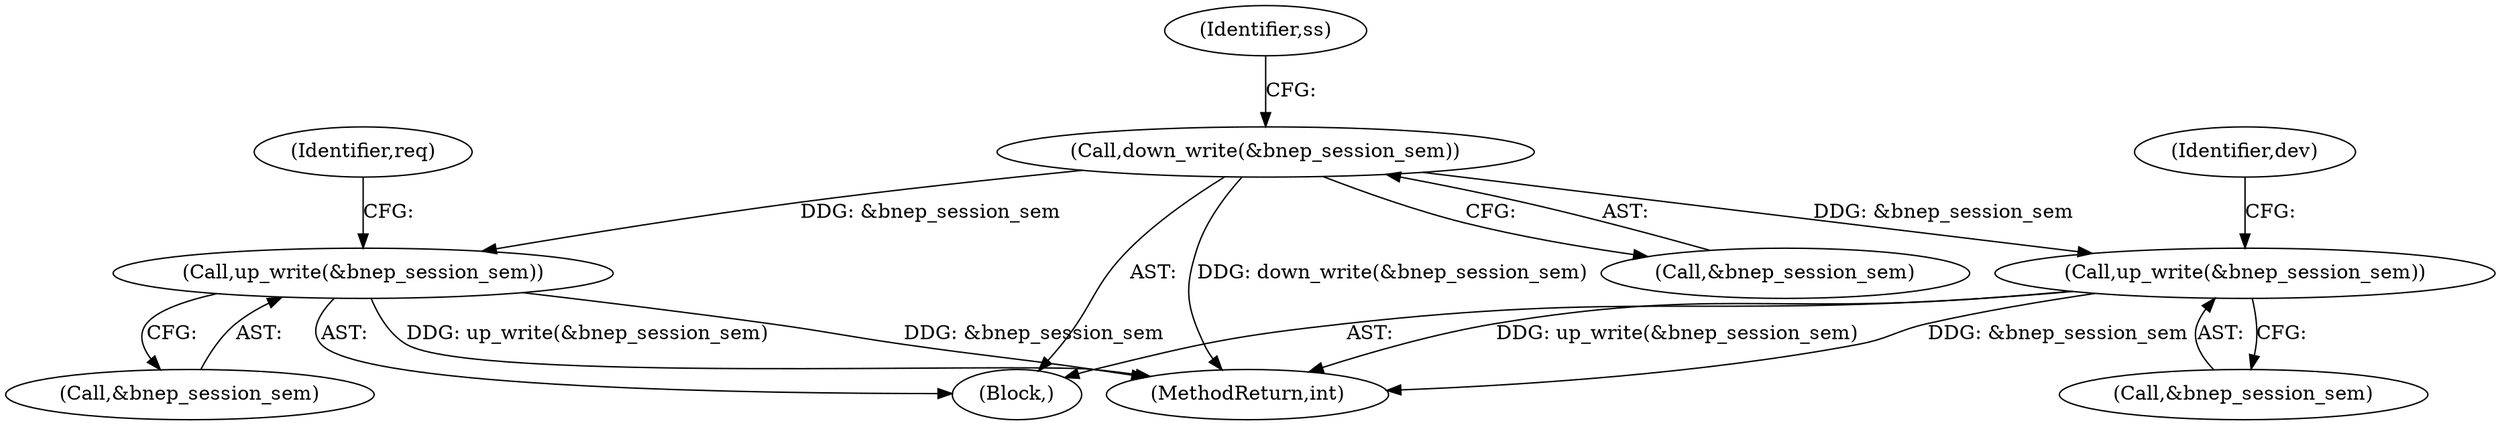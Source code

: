 digraph "0_linux_71bb99a02b32b4cc4265118e85f6035ca72923f0@API" {
"1000172" [label="(Call,down_write(&bnep_session_sem))"];
"1000316" [label="(Call,up_write(&bnep_session_sem))"];
"1000329" [label="(Call,up_write(&bnep_session_sem))"];
"1000329" [label="(Call,up_write(&bnep_session_sem))"];
"1000321" [label="(Identifier,req)"];
"1000330" [label="(Call,&bnep_session_sem)"];
"1000173" [label="(Call,&bnep_session_sem)"];
"1000172" [label="(Call,down_write(&bnep_session_sem))"];
"1000333" [label="(Identifier,dev)"];
"1000108" [label="(Block,)"];
"1000176" [label="(Identifier,ss)"];
"1000317" [label="(Call,&bnep_session_sem)"];
"1000316" [label="(Call,up_write(&bnep_session_sem))"];
"1000336" [label="(MethodReturn,int)"];
"1000172" -> "1000108"  [label="AST: "];
"1000172" -> "1000173"  [label="CFG: "];
"1000173" -> "1000172"  [label="AST: "];
"1000176" -> "1000172"  [label="CFG: "];
"1000172" -> "1000336"  [label="DDG: down_write(&bnep_session_sem)"];
"1000172" -> "1000316"  [label="DDG: &bnep_session_sem"];
"1000172" -> "1000329"  [label="DDG: &bnep_session_sem"];
"1000316" -> "1000108"  [label="AST: "];
"1000316" -> "1000317"  [label="CFG: "];
"1000317" -> "1000316"  [label="AST: "];
"1000321" -> "1000316"  [label="CFG: "];
"1000316" -> "1000336"  [label="DDG: up_write(&bnep_session_sem)"];
"1000316" -> "1000336"  [label="DDG: &bnep_session_sem"];
"1000329" -> "1000108"  [label="AST: "];
"1000329" -> "1000330"  [label="CFG: "];
"1000330" -> "1000329"  [label="AST: "];
"1000333" -> "1000329"  [label="CFG: "];
"1000329" -> "1000336"  [label="DDG: up_write(&bnep_session_sem)"];
"1000329" -> "1000336"  [label="DDG: &bnep_session_sem"];
}
